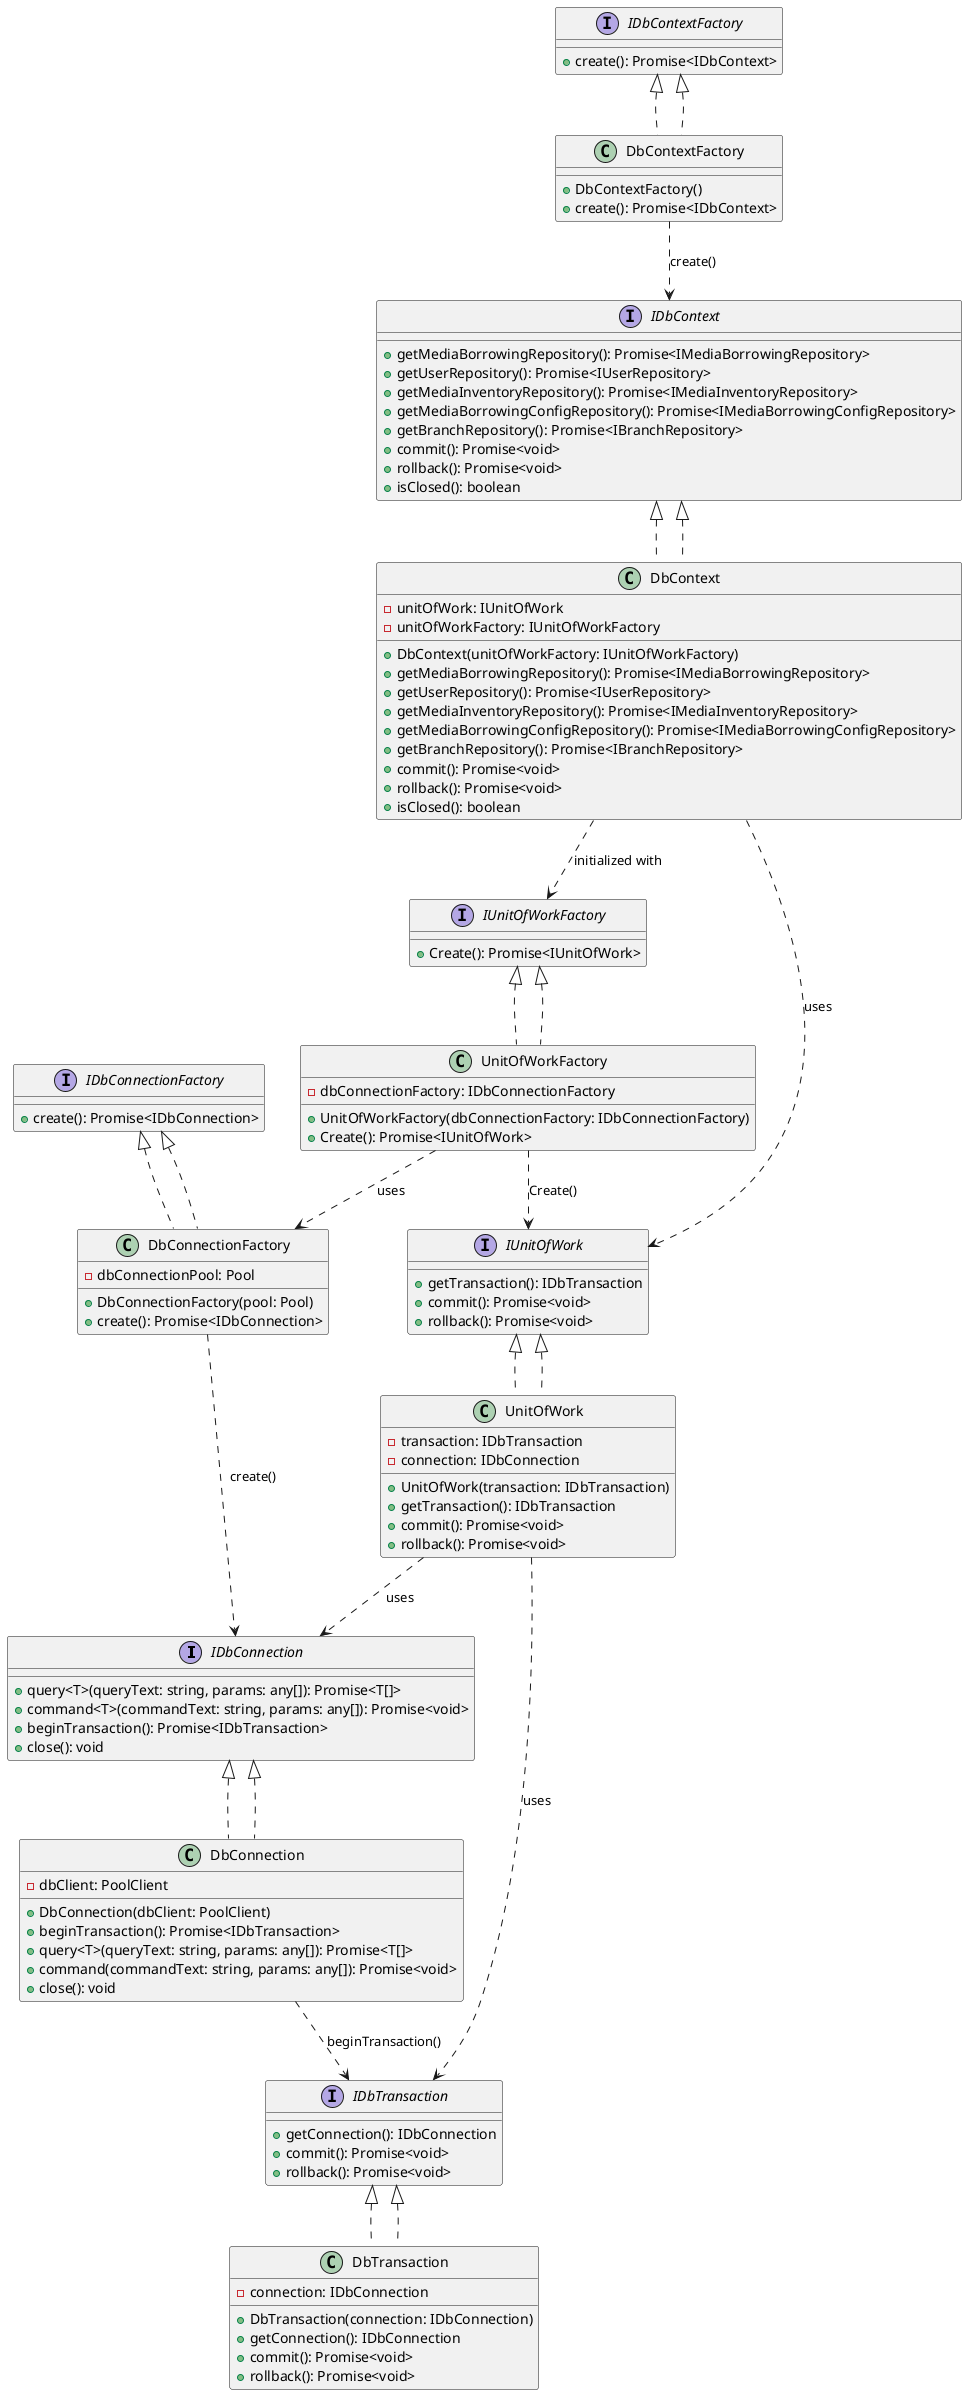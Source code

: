 @startuml

interface IDbConnection {
    +query<T>(queryText: string, params: any[]): Promise<T[]>
    +command<T>(commandText: string, params: any[]): Promise<void>
    +beginTransaction(): Promise<IDbTransaction>
    +close(): void
}

interface IDbConnectionFactory {
    +create(): Promise<IDbConnection>
}

class DbConnection implements IDbConnection {
    -dbClient: PoolClient
    +DbConnection(dbClient: PoolClient)
    +beginTransaction(): Promise<IDbTransaction>
    +query<T>(queryText: string, params: any[]): Promise<T[]>
    +command(commandText: string, params: any[]): Promise<void>
    +close(): void
}

class DbConnectionFactory implements IDbConnectionFactory {
    -dbConnectionPool: Pool
    +DbConnectionFactory(pool: Pool)
    +create(): Promise<IDbConnection>
}

interface IDbTransaction {
    +getConnection(): IDbConnection
    +commit(): Promise<void>
    +rollback(): Promise<void>
}

class DbTransaction implements IDbTransaction {
    -connection: IDbConnection
    +DbTransaction(connection: IDbConnection)
    +getConnection(): IDbConnection
    +commit(): Promise<void>
    +rollback(): Promise<void>
}

interface IUnitOfWork {
    +getTransaction(): IDbTransaction
    +commit(): Promise<void>
    +rollback(): Promise<void>
}

interface IUnitOfWorkFactory {
    +Create(): Promise<IUnitOfWork>
}

class UnitOfWorkFactory implements IUnitOfWorkFactory {
    -dbConnectionFactory: IDbConnectionFactory
    +UnitOfWorkFactory(dbConnectionFactory: IDbConnectionFactory)
    +Create(): Promise<IUnitOfWork>
}

class UnitOfWork implements IUnitOfWork {
    -transaction: IDbTransaction
    -connection: IDbConnection
    +UnitOfWork(transaction: IDbTransaction)
    +getTransaction(): IDbTransaction
    +commit(): Promise<void>
    +rollback(): Promise<void>
}

interface IDbContext {
    +getMediaBorrowingRepository(): Promise<IMediaBorrowingRepository>
    +getUserRepository(): Promise<IUserRepository>
    +getMediaInventoryRepository(): Promise<IMediaInventoryRepository>
    +getMediaBorrowingConfigRepository(): Promise<IMediaBorrowingConfigRepository>
    +getBranchRepository(): Promise<IBranchRepository>
    +commit(): Promise<void>
    +rollback(): Promise<void>
    +isClosed(): boolean
}

class DbContext implements IDbContext {
    -unitOfWork: IUnitOfWork
    -unitOfWorkFactory: IUnitOfWorkFactory
    +DbContext(unitOfWorkFactory: IUnitOfWorkFactory)
    +getMediaBorrowingRepository(): Promise<IMediaBorrowingRepository>
    +getUserRepository(): Promise<IUserRepository>
    +getMediaInventoryRepository(): Promise<IMediaInventoryRepository>
    +getMediaBorrowingConfigRepository(): Promise<IMediaBorrowingConfigRepository>
    +getBranchRepository(): Promise<IBranchRepository>
    +commit(): Promise<void>
    +rollback(): Promise<void>
    +isClosed(): boolean
}

interface IDbContextFactory {
    +create(): Promise<IDbContext>
}

class DbContextFactory implements IDbContextFactory {
    +DbContextFactory()
    +create(): Promise<IDbContext>
}

IDbConnection <|.. DbConnection
IDbConnectionFactory <|.. DbConnectionFactory
IDbTransaction <|.. DbTransaction
IUnitOfWorkFactory <|.. UnitOfWorkFactory
IUnitOfWork <|.. UnitOfWork
IDbContext <|.. DbContext
IDbContextFactory <|.. DbContextFactory

DbConnectionFactory ..> IDbConnection : create()
UnitOfWorkFactory ..> IUnitOfWork : Create()
UnitOfWorkFactory ..> DbConnectionFactory : uses

UnitOfWork ..> IDbTransaction : uses
UnitOfWork ..> IDbConnection : uses

DbConnection ..> IDbTransaction : beginTransaction()

DbContextFactory ..> IDbContext : create()

DbContext ..> IUnitOfWork : uses
DbContext ..> IUnitOfWorkFactory : initialized with

@enduml
